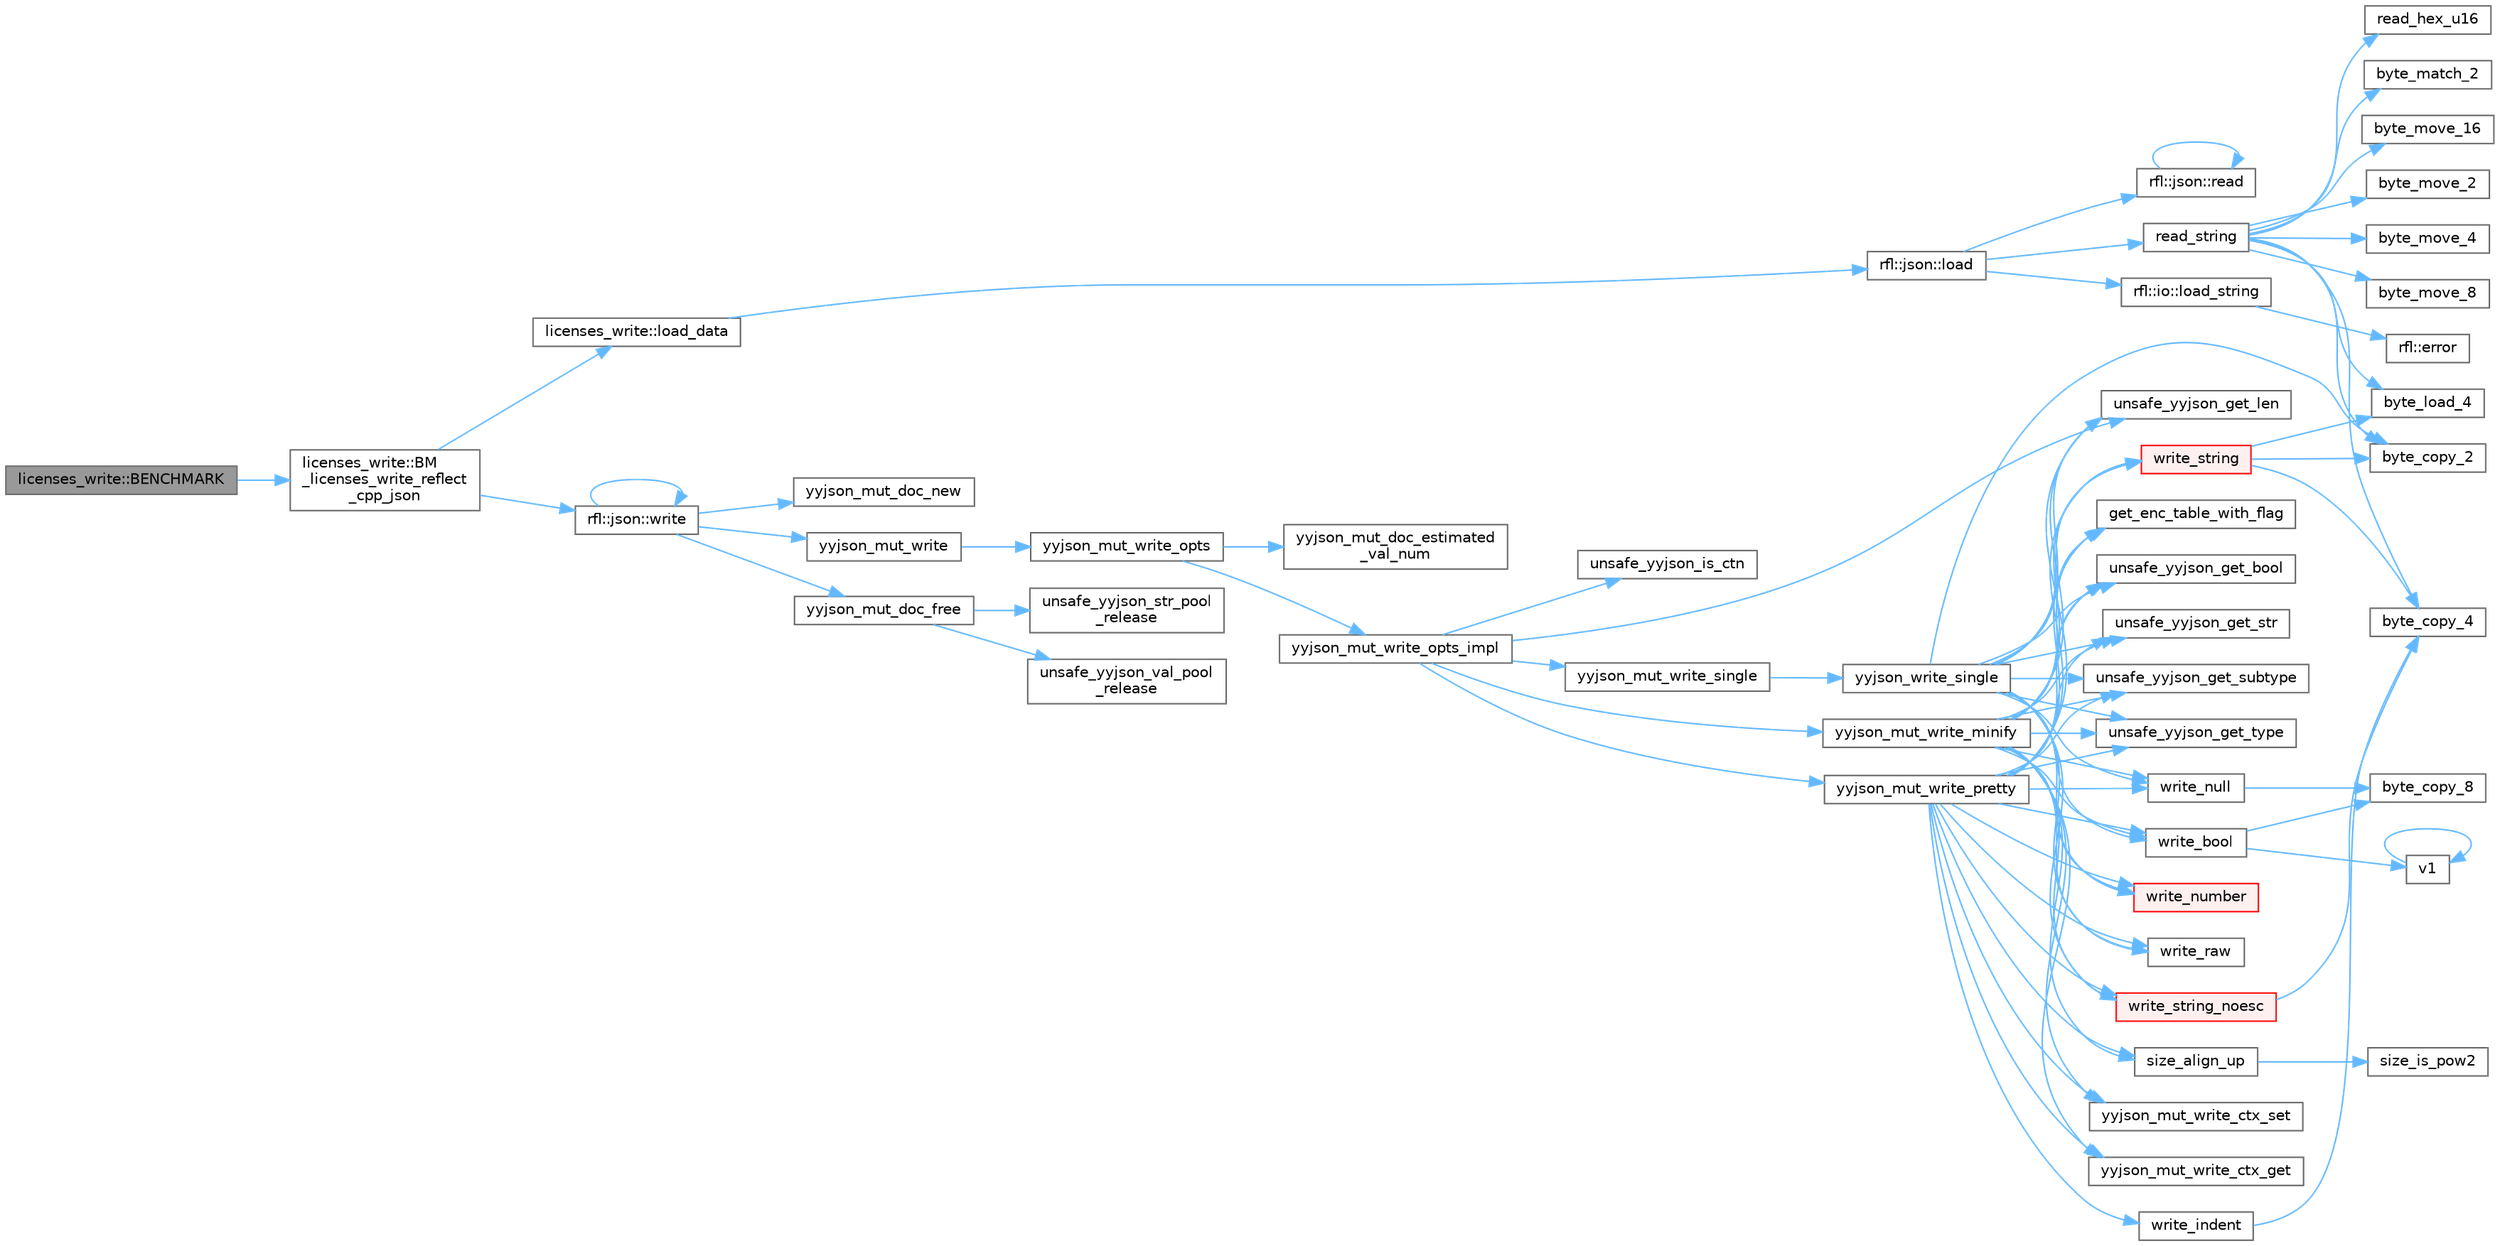 digraph "licenses_write::BENCHMARK"
{
 // LATEX_PDF_SIZE
  bgcolor="transparent";
  edge [fontname=Helvetica,fontsize=10,labelfontname=Helvetica,labelfontsize=10];
  node [fontname=Helvetica,fontsize=10,shape=box,height=0.2,width=0.4];
  rankdir="LR";
  Node1 [id="Node000001",label="licenses_write::BENCHMARK",height=0.2,width=0.4,color="gray40", fillcolor="grey60", style="filled", fontcolor="black",tooltip=" "];
  Node1 -> Node2 [id="edge88_Node000001_Node000002",color="steelblue1",style="solid",tooltip=" "];
  Node2 [id="Node000002",label="licenses_write::BM\l_licenses_write_reflect\l_cpp_json",height=0.2,width=0.4,color="grey40", fillcolor="white", style="filled",URL="$namespacelicenses__write.html#a484ff72b92ee70b619083ae86a530441",tooltip=" "];
  Node2 -> Node3 [id="edge89_Node000002_Node000003",color="steelblue1",style="solid",tooltip=" "];
  Node3 [id="Node000003",label="licenses_write::load_data",height=0.2,width=0.4,color="grey40", fillcolor="white", style="filled",URL="$namespacelicenses__write.html#a5a9b45f118c91523761cb5534bc05132",tooltip=" "];
  Node3 -> Node4 [id="edge90_Node000003_Node000004",color="steelblue1",style="solid",tooltip=" "];
  Node4 [id="Node000004",label="rfl::json::load",height=0.2,width=0.4,color="grey40", fillcolor="white", style="filled",URL="$namespacerfl_1_1json.html#ad44cd984a06c20921fc621d115e17cab",tooltip=" "];
  Node4 -> Node5 [id="edge91_Node000004_Node000005",color="steelblue1",style="solid",tooltip=" "];
  Node5 [id="Node000005",label="rfl::io::load_string",height=0.2,width=0.4,color="grey40", fillcolor="white", style="filled",URL="$namespacerfl_1_1io.html#abef8f6773d8fd7258ba35772521c371a",tooltip=" "];
  Node5 -> Node6 [id="edge92_Node000005_Node000006",color="steelblue1",style="solid",tooltip=" "];
  Node6 [id="Node000006",label="rfl::error",height=0.2,width=0.4,color="grey40", fillcolor="white", style="filled",URL="$namespacerfl.html#a6625864c6c297dfdc3d3c3ee3181dd8c",tooltip="Shorthand for unexpected error."];
  Node4 -> Node7 [id="edge93_Node000004_Node000007",color="steelblue1",style="solid",tooltip=" "];
  Node7 [id="Node000007",label="rfl::json::read",height=0.2,width=0.4,color="grey40", fillcolor="white", style="filled",URL="$namespacerfl_1_1json.html#a905573518eca04a9c269d1bb32de7dd1",tooltip="Parses an object from a JSON var."];
  Node7 -> Node7 [id="edge94_Node000007_Node000007",color="steelblue1",style="solid",tooltip=" "];
  Node4 -> Node8 [id="edge95_Node000004_Node000008",color="steelblue1",style="solid",tooltip=" "];
  Node8 [id="Node000008",label="read_string",height=0.2,width=0.4,color="grey40", fillcolor="white", style="filled",URL="$yyjson_8c.html#a804945ea7ab88a55f6c71afe2ef28508",tooltip=" "];
  Node8 -> Node9 [id="edge96_Node000008_Node000009",color="steelblue1",style="solid",tooltip=" "];
  Node9 [id="Node000009",label="byte_copy_2",height=0.2,width=0.4,color="grey40", fillcolor="white", style="filled",URL="$yyjson_8c.html#ac6a11726824f52b6413a67488f5a3152",tooltip=" "];
  Node8 -> Node10 [id="edge97_Node000008_Node000010",color="steelblue1",style="solid",tooltip=" "];
  Node10 [id="Node000010",label="byte_copy_4",height=0.2,width=0.4,color="grey40", fillcolor="white", style="filled",URL="$yyjson_8c.html#a98219967baeab34ab615b4ccda0df146",tooltip=" "];
  Node8 -> Node11 [id="edge98_Node000008_Node000011",color="steelblue1",style="solid",tooltip=" "];
  Node11 [id="Node000011",label="byte_load_4",height=0.2,width=0.4,color="grey40", fillcolor="white", style="filled",URL="$yyjson_8c.html#a87c460a03bebacd0dcdad97440488c2b",tooltip=" "];
  Node8 -> Node12 [id="edge99_Node000008_Node000012",color="steelblue1",style="solid",tooltip=" "];
  Node12 [id="Node000012",label="byte_match_2",height=0.2,width=0.4,color="grey40", fillcolor="white", style="filled",URL="$yyjson_8c.html#a3a0b543ccc96758e3d9632773ab82632",tooltip=" "];
  Node8 -> Node13 [id="edge100_Node000008_Node000013",color="steelblue1",style="solid",tooltip=" "];
  Node13 [id="Node000013",label="byte_move_16",height=0.2,width=0.4,color="grey40", fillcolor="white", style="filled",URL="$yyjson_8c.html#a133d71145abef5ab727e5d3bc7d7d3cc",tooltip=" "];
  Node8 -> Node14 [id="edge101_Node000008_Node000014",color="steelblue1",style="solid",tooltip=" "];
  Node14 [id="Node000014",label="byte_move_2",height=0.2,width=0.4,color="grey40", fillcolor="white", style="filled",URL="$yyjson_8c.html#a937b93922fffb9ba4853a8c20954aa5b",tooltip=" "];
  Node8 -> Node15 [id="edge102_Node000008_Node000015",color="steelblue1",style="solid",tooltip=" "];
  Node15 [id="Node000015",label="byte_move_4",height=0.2,width=0.4,color="grey40", fillcolor="white", style="filled",URL="$yyjson_8c.html#aa5ca17990694a6718874be6817b38ed4",tooltip=" "];
  Node8 -> Node16 [id="edge103_Node000008_Node000016",color="steelblue1",style="solid",tooltip=" "];
  Node16 [id="Node000016",label="byte_move_8",height=0.2,width=0.4,color="grey40", fillcolor="white", style="filled",URL="$yyjson_8c.html#a358fd32f651a73a41814fb2229dae049",tooltip=" "];
  Node8 -> Node17 [id="edge104_Node000008_Node000017",color="steelblue1",style="solid",tooltip=" "];
  Node17 [id="Node000017",label="read_hex_u16",height=0.2,width=0.4,color="grey40", fillcolor="white", style="filled",URL="$yyjson_8c.html#add45e53bf46ccf2467cc535d9bd89717",tooltip=" "];
  Node2 -> Node18 [id="edge105_Node000002_Node000018",color="steelblue1",style="solid",tooltip=" "];
  Node18 [id="Node000018",label="rfl::json::write",height=0.2,width=0.4,color="grey40", fillcolor="white", style="filled",URL="$namespacerfl_1_1json.html#af39a23539424555b8c970d12a58e547f",tooltip="Returns a JSON string."];
  Node18 -> Node18 [id="edge106_Node000018_Node000018",color="steelblue1",style="solid",tooltip=" "];
  Node18 -> Node19 [id="edge107_Node000018_Node000019",color="steelblue1",style="solid",tooltip=" "];
  Node19 [id="Node000019",label="yyjson_mut_doc_free",height=0.2,width=0.4,color="grey40", fillcolor="white", style="filled",URL="$yyjson_8c.html#a473b53dd223f25a117a6fe3b543bfdb1",tooltip=" "];
  Node19 -> Node20 [id="edge108_Node000019_Node000020",color="steelblue1",style="solid",tooltip=" "];
  Node20 [id="Node000020",label="unsafe_yyjson_str_pool\l_release",height=0.2,width=0.4,color="grey40", fillcolor="white", style="filled",URL="$yyjson_8c.html#a68827985804124f8d26d256b07877cf9",tooltip=" "];
  Node19 -> Node21 [id="edge109_Node000019_Node000021",color="steelblue1",style="solid",tooltip=" "];
  Node21 [id="Node000021",label="unsafe_yyjson_val_pool\l_release",height=0.2,width=0.4,color="grey40", fillcolor="white", style="filled",URL="$yyjson_8c.html#a423ab190d8ce947af71ff1a45ab76805",tooltip=" "];
  Node18 -> Node22 [id="edge110_Node000018_Node000022",color="steelblue1",style="solid",tooltip=" "];
  Node22 [id="Node000022",label="yyjson_mut_doc_new",height=0.2,width=0.4,color="grey40", fillcolor="white", style="filled",URL="$yyjson_8c.html#a94a8c1c5f4e47e11e268d7f4c0e4cb1a",tooltip=" "];
  Node18 -> Node23 [id="edge111_Node000018_Node000023",color="steelblue1",style="solid",tooltip=" "];
  Node23 [id="Node000023",label="yyjson_mut_write",height=0.2,width=0.4,color="grey40", fillcolor="white", style="filled",URL="$yyjson_8h.html#a881e2ee3f487385810829df8bc675f1f",tooltip=" "];
  Node23 -> Node24 [id="edge112_Node000023_Node000024",color="steelblue1",style="solid",tooltip=" "];
  Node24 [id="Node000024",label="yyjson_mut_write_opts",height=0.2,width=0.4,color="grey40", fillcolor="white", style="filled",URL="$yyjson_8c.html#a43932e149602ddfcd9257648ea36e553",tooltip=" "];
  Node24 -> Node25 [id="edge113_Node000024_Node000025",color="steelblue1",style="solid",tooltip=" "];
  Node25 [id="Node000025",label="yyjson_mut_doc_estimated\l_val_num",height=0.2,width=0.4,color="grey40", fillcolor="white", style="filled",URL="$yyjson_8c.html#ac9cfbe501c1317baf92c53571c7333ee",tooltip=" "];
  Node24 -> Node26 [id="edge114_Node000024_Node000026",color="steelblue1",style="solid",tooltip=" "];
  Node26 [id="Node000026",label="yyjson_mut_write_opts_impl",height=0.2,width=0.4,color="grey40", fillcolor="white", style="filled",URL="$yyjson_8c.html#a9419498fed912dda63693d15ff91c74c",tooltip=" "];
  Node26 -> Node27 [id="edge115_Node000026_Node000027",color="steelblue1",style="solid",tooltip=" "];
  Node27 [id="Node000027",label="unsafe_yyjson_get_len",height=0.2,width=0.4,color="grey40", fillcolor="white", style="filled",URL="$yyjson_8h.html#a445bf8a7f9981e4797bf95db944ddf8f",tooltip=" "];
  Node26 -> Node28 [id="edge116_Node000026_Node000028",color="steelblue1",style="solid",tooltip=" "];
  Node28 [id="Node000028",label="unsafe_yyjson_is_ctn",height=0.2,width=0.4,color="grey40", fillcolor="white", style="filled",URL="$yyjson_8h.html#afe1e8995e63d29297d569c4a848bf5a2",tooltip=" "];
  Node26 -> Node29 [id="edge117_Node000026_Node000029",color="steelblue1",style="solid",tooltip=" "];
  Node29 [id="Node000029",label="yyjson_mut_write_minify",height=0.2,width=0.4,color="grey40", fillcolor="white", style="filled",URL="$yyjson_8c.html#a41b0f7caeaed5e6075fdbad6e37daa44",tooltip=" "];
  Node29 -> Node30 [id="edge118_Node000029_Node000030",color="steelblue1",style="solid",tooltip=" "];
  Node30 [id="Node000030",label="get_enc_table_with_flag",height=0.2,width=0.4,color="grey40", fillcolor="white", style="filled",URL="$yyjson_8c.html#a4b810e39a1c70f479ea48f4b6be239b0",tooltip=" "];
  Node29 -> Node31 [id="edge119_Node000029_Node000031",color="steelblue1",style="solid",tooltip=" "];
  Node31 [id="Node000031",label="size_align_up",height=0.2,width=0.4,color="grey40", fillcolor="white", style="filled",URL="$yyjson_8c.html#aee0ecba3f0e01a145a4bd084c40b53b6",tooltip=" "];
  Node31 -> Node32 [id="edge120_Node000031_Node000032",color="steelblue1",style="solid",tooltip=" "];
  Node32 [id="Node000032",label="size_is_pow2",height=0.2,width=0.4,color="grey40", fillcolor="white", style="filled",URL="$yyjson_8c.html#a9c435a75a5fc566d5382ba2646704a18",tooltip=" "];
  Node29 -> Node33 [id="edge121_Node000029_Node000033",color="steelblue1",style="solid",tooltip=" "];
  Node33 [id="Node000033",label="unsafe_yyjson_get_bool",height=0.2,width=0.4,color="grey40", fillcolor="white", style="filled",URL="$yyjson_8h.html#a3ef8c1e13a7f67eead2d945125769f90",tooltip=" "];
  Node29 -> Node27 [id="edge122_Node000029_Node000027",color="steelblue1",style="solid",tooltip=" "];
  Node29 -> Node34 [id="edge123_Node000029_Node000034",color="steelblue1",style="solid",tooltip=" "];
  Node34 [id="Node000034",label="unsafe_yyjson_get_str",height=0.2,width=0.4,color="grey40", fillcolor="white", style="filled",URL="$yyjson_8h.html#a879b3c14194afd5b60d663640998c020",tooltip=" "];
  Node29 -> Node35 [id="edge124_Node000029_Node000035",color="steelblue1",style="solid",tooltip=" "];
  Node35 [id="Node000035",label="unsafe_yyjson_get_subtype",height=0.2,width=0.4,color="grey40", fillcolor="white", style="filled",URL="$yyjson_8h.html#a735848e46f26bfe3dfb333c7f890205e",tooltip=" "];
  Node29 -> Node36 [id="edge125_Node000029_Node000036",color="steelblue1",style="solid",tooltip=" "];
  Node36 [id="Node000036",label="unsafe_yyjson_get_type",height=0.2,width=0.4,color="grey40", fillcolor="white", style="filled",URL="$yyjson_8h.html#a25aa2b2a33dccb9af7da4576b3cbe6ab",tooltip=" "];
  Node29 -> Node37 [id="edge126_Node000029_Node000037",color="steelblue1",style="solid",tooltip=" "];
  Node37 [id="Node000037",label="write_bool",height=0.2,width=0.4,color="grey40", fillcolor="white", style="filled",URL="$yyjson_8c.html#a8f48aafc5963521f3da75e2448f0d084",tooltip=" "];
  Node37 -> Node38 [id="edge127_Node000037_Node000038",color="steelblue1",style="solid",tooltip=" "];
  Node38 [id="Node000038",label="byte_copy_8",height=0.2,width=0.4,color="grey40", fillcolor="white", style="filled",URL="$yyjson_8c.html#a03dd49c937c12d9a85deaac184d25eb9",tooltip=" "];
  Node37 -> Node39 [id="edge128_Node000037_Node000039",color="steelblue1",style="solid",tooltip=" "];
  Node39 [id="Node000039",label="v1",height=0.2,width=0.4,color="grey40", fillcolor="white", style="filled",URL="$_tutorial___reshape_mat2_vec_8cpp.html#a10bd710692c91bc238f2e1da77730678",tooltip=" "];
  Node39 -> Node39 [id="edge129_Node000039_Node000039",color="steelblue1",style="solid",tooltip=" "];
  Node29 -> Node40 [id="edge130_Node000029_Node000040",color="steelblue1",style="solid",tooltip=" "];
  Node40 [id="Node000040",label="write_null",height=0.2,width=0.4,color="grey40", fillcolor="white", style="filled",URL="$yyjson_8c.html#a9ab2502373a7c2ad7decc10b76c47043",tooltip=" "];
  Node40 -> Node38 [id="edge131_Node000040_Node000038",color="steelblue1",style="solid",tooltip=" "];
  Node29 -> Node41 [id="edge132_Node000029_Node000041",color="steelblue1",style="solid",tooltip=" "];
  Node41 [id="Node000041",label="write_number",height=0.2,width=0.4,color="red", fillcolor="#FFF0F0", style="filled",URL="$yyjson_8c.html#a7a6eb98c82d060a1b4b1b25ae9169770",tooltip=" "];
  Node29 -> Node83 [id="edge133_Node000029_Node000083",color="steelblue1",style="solid",tooltip=" "];
  Node83 [id="Node000083",label="write_raw",height=0.2,width=0.4,color="grey40", fillcolor="white", style="filled",URL="$yyjson_8c.html#a595a43099038f73ab0af2b4209b1f0fd",tooltip=" "];
  Node29 -> Node84 [id="edge134_Node000029_Node000084",color="steelblue1",style="solid",tooltip=" "];
  Node84 [id="Node000084",label="write_string",height=0.2,width=0.4,color="red", fillcolor="#FFF0F0", style="filled",URL="$yyjson_8c.html#a1aadf662e6fc22a6419db27146e38472",tooltip=" "];
  Node84 -> Node9 [id="edge135_Node000084_Node000009",color="steelblue1",style="solid",tooltip=" "];
  Node84 -> Node10 [id="edge136_Node000084_Node000010",color="steelblue1",style="solid",tooltip=" "];
  Node84 -> Node11 [id="edge137_Node000084_Node000011",color="steelblue1",style="solid",tooltip=" "];
  Node29 -> Node88 [id="edge138_Node000029_Node000088",color="steelblue1",style="solid",tooltip=" "];
  Node88 [id="Node000088",label="write_string_noesc",height=0.2,width=0.4,color="red", fillcolor="#FFF0F0", style="filled",URL="$yyjson_8c.html#ab1d27351bed7d1f6f632f75dcf9846de",tooltip=" "];
  Node88 -> Node10 [id="edge139_Node000088_Node000010",color="steelblue1",style="solid",tooltip=" "];
  Node29 -> Node89 [id="edge140_Node000029_Node000089",color="steelblue1",style="solid",tooltip=" "];
  Node89 [id="Node000089",label="yyjson_mut_write_ctx_get",height=0.2,width=0.4,color="grey40", fillcolor="white", style="filled",URL="$yyjson_8c.html#a7330d6789bda008b50a3a964e17629c4",tooltip=" "];
  Node29 -> Node90 [id="edge141_Node000029_Node000090",color="steelblue1",style="solid",tooltip=" "];
  Node90 [id="Node000090",label="yyjson_mut_write_ctx_set",height=0.2,width=0.4,color="grey40", fillcolor="white", style="filled",URL="$yyjson_8c.html#ad170c12cec69275d5f79d760bd3b1a0a",tooltip=" "];
  Node26 -> Node91 [id="edge142_Node000026_Node000091",color="steelblue1",style="solid",tooltip=" "];
  Node91 [id="Node000091",label="yyjson_mut_write_pretty",height=0.2,width=0.4,color="grey40", fillcolor="white", style="filled",URL="$yyjson_8c.html#a5bd41dfbb867b6521e1f7571f3615b0f",tooltip=" "];
  Node91 -> Node30 [id="edge143_Node000091_Node000030",color="steelblue1",style="solid",tooltip=" "];
  Node91 -> Node31 [id="edge144_Node000091_Node000031",color="steelblue1",style="solid",tooltip=" "];
  Node91 -> Node33 [id="edge145_Node000091_Node000033",color="steelblue1",style="solid",tooltip=" "];
  Node91 -> Node27 [id="edge146_Node000091_Node000027",color="steelblue1",style="solid",tooltip=" "];
  Node91 -> Node34 [id="edge147_Node000091_Node000034",color="steelblue1",style="solid",tooltip=" "];
  Node91 -> Node35 [id="edge148_Node000091_Node000035",color="steelblue1",style="solid",tooltip=" "];
  Node91 -> Node36 [id="edge149_Node000091_Node000036",color="steelblue1",style="solid",tooltip=" "];
  Node91 -> Node37 [id="edge150_Node000091_Node000037",color="steelblue1",style="solid",tooltip=" "];
  Node91 -> Node92 [id="edge151_Node000091_Node000092",color="steelblue1",style="solid",tooltip=" "];
  Node92 [id="Node000092",label="write_indent",height=0.2,width=0.4,color="grey40", fillcolor="white", style="filled",URL="$yyjson_8c.html#ac6e21689f9ccf3981672a321d7d02e47",tooltip=" "];
  Node92 -> Node10 [id="edge152_Node000092_Node000010",color="steelblue1",style="solid",tooltip=" "];
  Node91 -> Node40 [id="edge153_Node000091_Node000040",color="steelblue1",style="solid",tooltip=" "];
  Node91 -> Node41 [id="edge154_Node000091_Node000041",color="steelblue1",style="solid",tooltip=" "];
  Node91 -> Node83 [id="edge155_Node000091_Node000083",color="steelblue1",style="solid",tooltip=" "];
  Node91 -> Node84 [id="edge156_Node000091_Node000084",color="steelblue1",style="solid",tooltip=" "];
  Node91 -> Node88 [id="edge157_Node000091_Node000088",color="steelblue1",style="solid",tooltip=" "];
  Node91 -> Node89 [id="edge158_Node000091_Node000089",color="steelblue1",style="solid",tooltip=" "];
  Node91 -> Node90 [id="edge159_Node000091_Node000090",color="steelblue1",style="solid",tooltip=" "];
  Node26 -> Node93 [id="edge160_Node000026_Node000093",color="steelblue1",style="solid",tooltip=" "];
  Node93 [id="Node000093",label="yyjson_mut_write_single",height=0.2,width=0.4,color="grey40", fillcolor="white", style="filled",URL="$yyjson_8c.html#a6453eece4aede41c7d909075ad2980e0",tooltip=" "];
  Node93 -> Node94 [id="edge161_Node000093_Node000094",color="steelblue1",style="solid",tooltip=" "];
  Node94 [id="Node000094",label="yyjson_write_single",height=0.2,width=0.4,color="grey40", fillcolor="white", style="filled",URL="$yyjson_8c.html#a083e9d39ef4daa8ddc5c6474ccf5e468",tooltip=" "];
  Node94 -> Node9 [id="edge162_Node000094_Node000009",color="steelblue1",style="solid",tooltip=" "];
  Node94 -> Node30 [id="edge163_Node000094_Node000030",color="steelblue1",style="solid",tooltip=" "];
  Node94 -> Node33 [id="edge164_Node000094_Node000033",color="steelblue1",style="solid",tooltip=" "];
  Node94 -> Node27 [id="edge165_Node000094_Node000027",color="steelblue1",style="solid",tooltip=" "];
  Node94 -> Node34 [id="edge166_Node000094_Node000034",color="steelblue1",style="solid",tooltip=" "];
  Node94 -> Node35 [id="edge167_Node000094_Node000035",color="steelblue1",style="solid",tooltip=" "];
  Node94 -> Node36 [id="edge168_Node000094_Node000036",color="steelblue1",style="solid",tooltip=" "];
  Node94 -> Node37 [id="edge169_Node000094_Node000037",color="steelblue1",style="solid",tooltip=" "];
  Node94 -> Node40 [id="edge170_Node000094_Node000040",color="steelblue1",style="solid",tooltip=" "];
  Node94 -> Node41 [id="edge171_Node000094_Node000041",color="steelblue1",style="solid",tooltip=" "];
  Node94 -> Node83 [id="edge172_Node000094_Node000083",color="steelblue1",style="solid",tooltip=" "];
  Node94 -> Node84 [id="edge173_Node000094_Node000084",color="steelblue1",style="solid",tooltip=" "];
  Node94 -> Node88 [id="edge174_Node000094_Node000088",color="steelblue1",style="solid",tooltip=" "];
}
